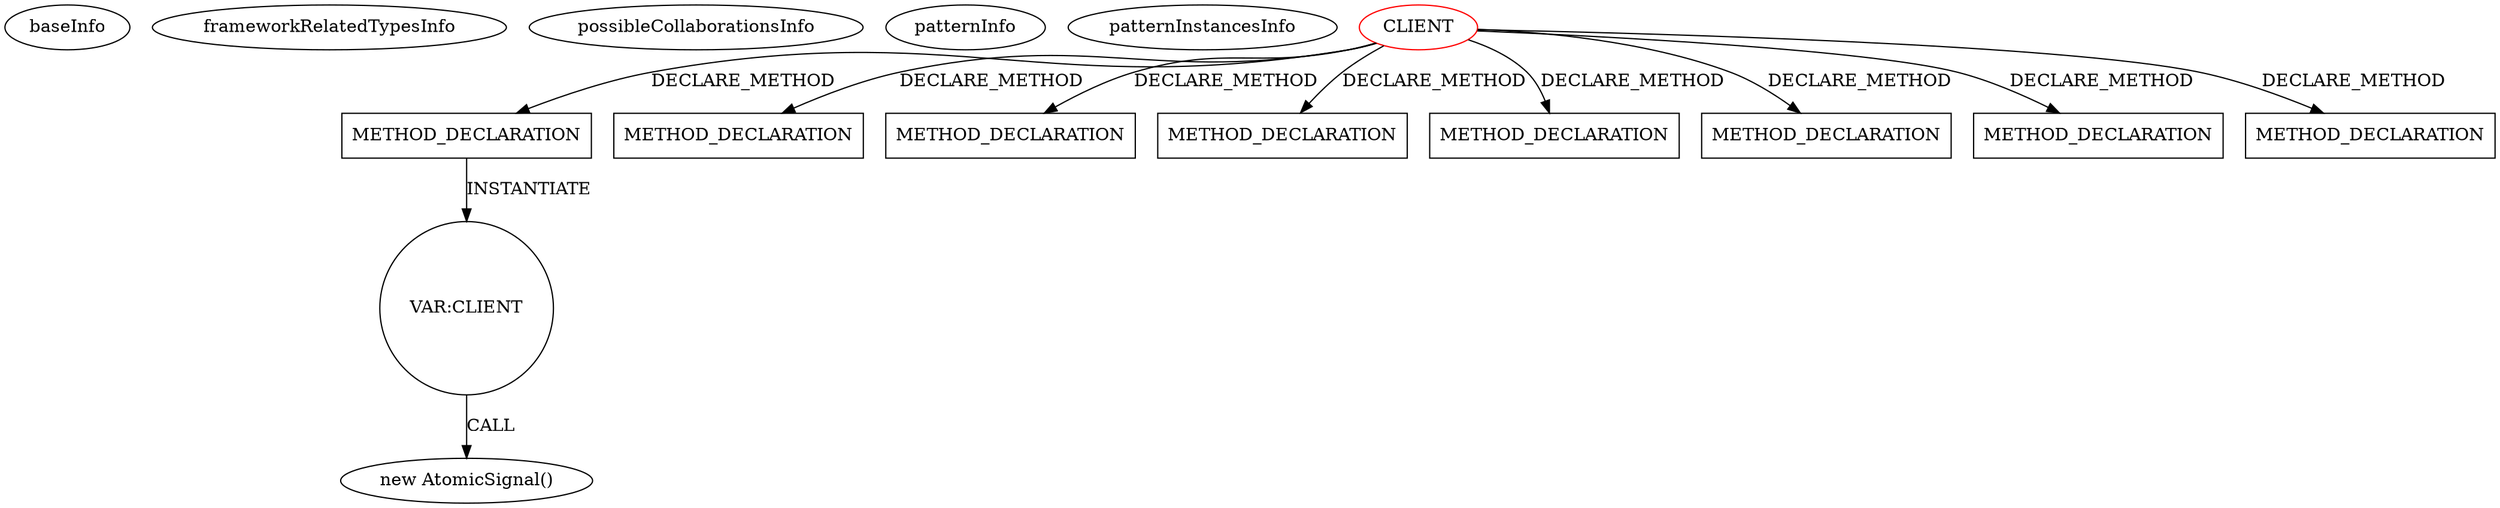 digraph {
baseInfo[graphId=3234,category="pattern",isAnonymous=false,possibleRelation=false]
frameworkRelatedTypesInfo[]
possibleCollaborationsInfo[]
patternInfo[frequency=2.0,patternRootClient=0]
patternInstancesInfo[0="dimituri-milk~/dimituri-milk/milk-master/milk-core/src/main/java/lv/dimituri/milk/core/Folds.java~Folds~2471",1="dimituri-milk~/dimituri-milk/milk-master/milk-core/src/main/java/lv/dimituri/milk/core/Filters.java~Filters~2472"]
23[label="new AtomicSignal()",vertexType="CONSTRUCTOR_CALL",isFrameworkType=false]
24[label="VAR:CLIENT",vertexType="VARIABLE_EXPRESION",isFrameworkType=false,shape=circle]
17[label="METHOD_DECLARATION",vertexType="CLIENT_METHOD_DECLARATION",isFrameworkType=false,shape=box]
0[label="CLIENT",vertexType="ROOT_CLIENT_CLASS_DECLARATION",isFrameworkType=false,color=red]
51[label="METHOD_DECLARATION",vertexType="CLIENT_METHOD_DECLARATION",isFrameworkType=false,shape=box]
43[label="METHOD_DECLARATION",vertexType="CLIENT_METHOD_DECLARATION",isFrameworkType=false,shape=box]
2[label="METHOD_DECLARATION",vertexType="CLIENT_METHOD_DECLARATION",isFrameworkType=false,shape=box]
45[label="METHOD_DECLARATION",vertexType="CLIENT_METHOD_DECLARATION",isFrameworkType=false,shape=box]
39[label="METHOD_DECLARATION",vertexType="CLIENT_METHOD_DECLARATION",isFrameworkType=false,shape=box]
47[label="METHOD_DECLARATION",vertexType="CLIENT_METHOD_DECLARATION",isFrameworkType=false,shape=box]
49[label="METHOD_DECLARATION",vertexType="CLIENT_METHOD_DECLARATION",isFrameworkType=false,shape=box]
17->24[label="INSTANTIATE"]
0->2[label="DECLARE_METHOD"]
0->43[label="DECLARE_METHOD"]
0->51[label="DECLARE_METHOD"]
0->49[label="DECLARE_METHOD"]
0->45[label="DECLARE_METHOD"]
0->47[label="DECLARE_METHOD"]
24->23[label="CALL"]
0->17[label="DECLARE_METHOD"]
0->39[label="DECLARE_METHOD"]
}
